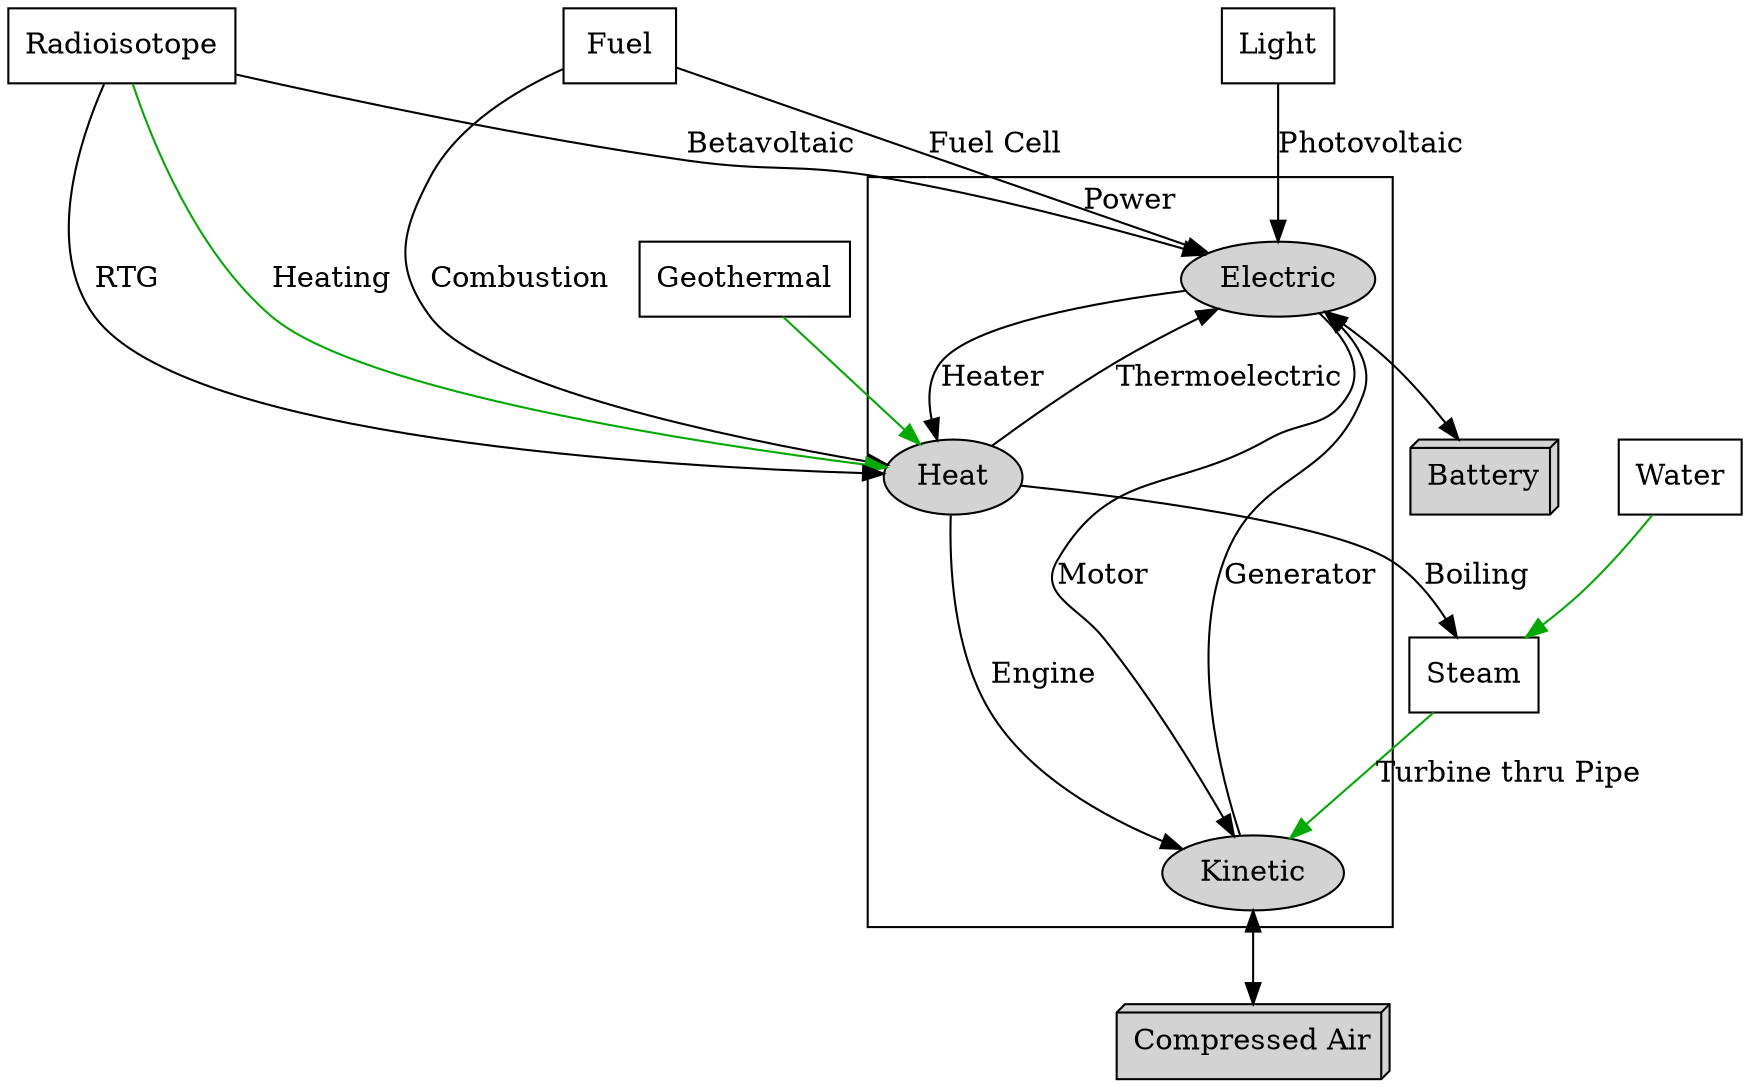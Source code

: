digraph EnergyFlow {
    labelfloat = true;
    ranksep = 0.6;
    nodesep = 0.4;
    sep = 1.0;
    overlap = voronoi;
    splines = true;
    newrank=true;

    subgraph power_source { // remove cluster_ to not visualize
        node [shape=box];
        label = Source;

        Light;
        Fuel;
        Steam;
        Radioisotope;
        Geothermal;
        Water;
    }

    subgraph cluster_power {
        node [style=filled];
        label = Power;

        Electric -> Kinetic [label=Motor];
        Electric -> Heat [label=Heater];
        Kinetic -> Electric [label=Generator];
        Heat -> Electric [label=Thermoelectric];
        Heat -> Kinetic [label=Engine, weight = 0.1];
    }

    subgraph power_storage {
        node [style=filled, shape=box3d];
        label = Storage;

        Battery;
        "Compressed Air";
    }

    Radioisotope -> Heat [label=Heating, color="#00aa00"];
    Radioisotope -> Heat [label=RTG];
    Radioisotope -> Electric [label=Betavoltaic];
    
    Fuel -> Heat [label=Combustion];
    Fuel -> Electric [label="Fuel Cell"];
    Light -> Electric [label=Photovoltaic];
    //Light -> Heat [label="Thermal Energy", color="#00aa00"];
    Heat -> Steam [label=Boiling, weight = 2.0];
    Water -> Steam [color="#00aa00"];
    Steam -> Kinetic [label="Turbine thru Pipe", color="#00aa00", weight = 2.2];
    Geothermal -> Heat [color="#00aa00"];

    Electric -> Battery [dir=both, weight = 16.0];
    Kinetic -> "Compressed Air" [dir=both];
}
